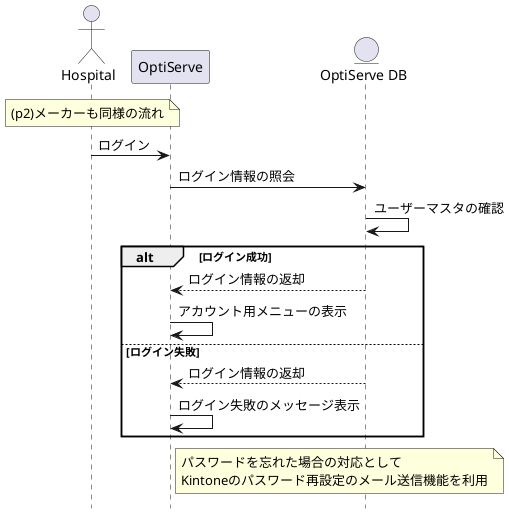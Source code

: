 @startuml
'------------------------------------------------
' Title: OptiServe Hospital User Login
'        医療機関ユーザーのログイン
' Date: 2025-03-19
' Author: H.Miyazawa
' ChangeLog:
'    2025-03-19: First Edition
'------------------------------------------------
hide footbox
actor Hospital as hp
participant "OptiServe" as os
entity "OptiServe DB" as osdb

note over hp: (p2)メーカーも同様の流れ
hp -> os: ログイン
os -> osdb: ログイン情報の照会
osdb -> osdb: ユーザーマスタの確認
alt ログイン成功
    osdb --> os: ログイン情報の返却
    os -> os: アカウント用メニューの表示
else ログイン失敗
    osdb --> os: ログイン情報の返却
    os -> os: ログイン失敗のメッセージ表示
end
note right os: パスワードを忘れた場合の対応として\nKintoneのパスワード再設定のメール送信機能を利用
@enduml